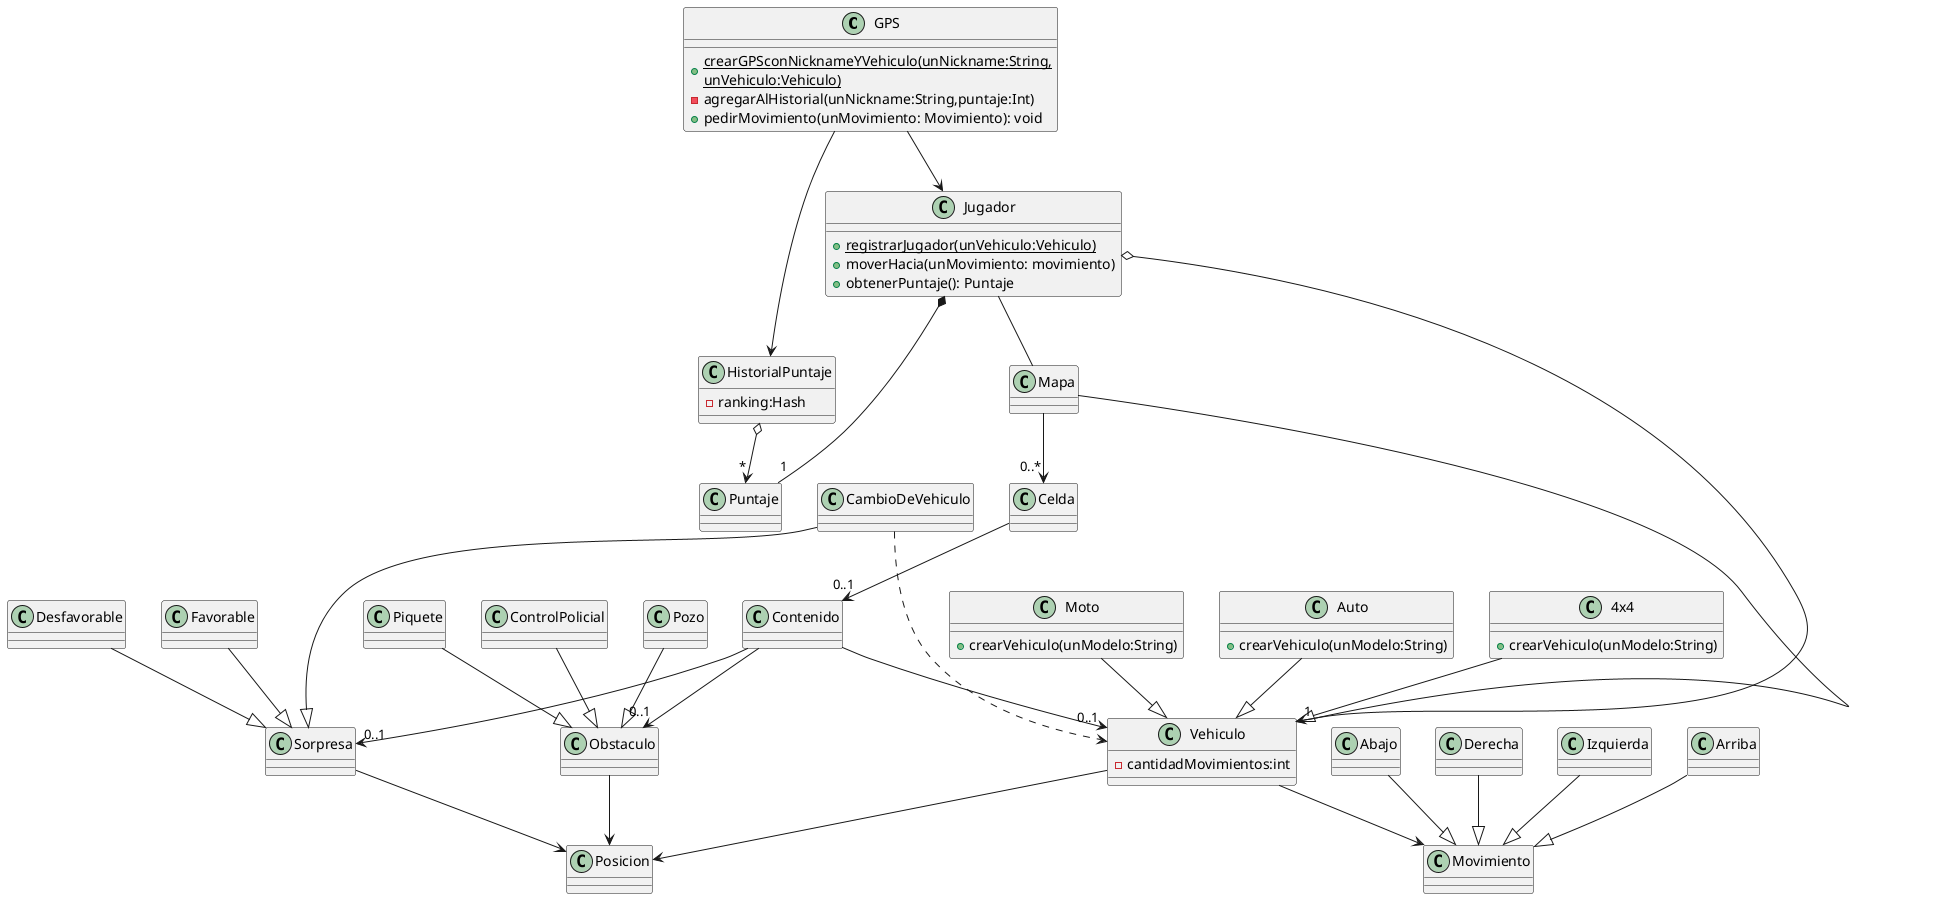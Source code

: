 @startuml
'https://plantuml.com/class-diagram

class GPS{
+{static}crearGPSconNicknameYVehiculo(unNickname:String,\nunVehiculo:Vehiculo)
-agregarAlHistorial(unNickname:String,puntaje:Int)
+pedirMovimiento(unMovimiento: Movimiento): void
}
class Mapa

class Posicion

Sorpresa --> Posicion
Obstaculo --> Posicion
Vehiculo --> Posicion


/'class Turno'/

class Jugador{
/'-nickname:String'/
+{static}registrarJugador(unVehiculo:Vehiculo)
/'¡¡¡¡¡¡VER!!!!!!se puede agregar nickName '/
+moverHacia(unMovimiento: movimiento)
+obtenerPuntaje(): Puntaje
}
/'------------------------------------- '/
class Movimiento

class Arriba
class Abajo
class Derecha
class Izquierda

Arriba --|> Movimiento
Abajo --|> Movimiento
Derecha --|> Movimiento
Izquierda --|> Movimiento
/'------------------------------------- '/

class Vehiculo{
-cantidadMovimientos:int
}



class Moto{
+crearVehiculo(unModelo:String)
}
class Auto{
+crearVehiculo(unModelo:String)
}
class 4x4{
+crearVehiculo(unModelo:String)
}

Moto --|> Vehiculo
Auto --|> Vehiculo
4x4 --|> Vehiculo

/'------------------------------------- '/
class Obstaculo

class Pozo
class Piquete
class ControlPolicial

Pozo --|> Obstaculo
Piquete --|> Obstaculo
ControlPolicial --|> Obstaculo

/'------------------------------------- '/
class Sorpresa

class Favorable
class Desfavorable
class CambioDeVehiculo

Favorable --|> Sorpresa
Desfavorable --|> Sorpresa
CambioDeVehiculo --|> Sorpresa
CambioDeVehiculo ...> Vehiculo


/'------------------------------------- '/
class Puntaje

/'------------------------------------- '/

class Celda{

}

class Contenido {

}

Contenido --> "0..1" Sorpresa
Contenido --> "0..1" Obstaculo
Mapa --> "0..*"Celda
Celda -->"0..1" Contenido


/'------------------------------------- '/
Jugador *---"1" Puntaje
/'Jugador *-- Turno'/
Jugador o--"1" Vehiculo
Jugador -- Mapa
/'------------------------------------- '/
Vehiculo --> Movimiento
/'------------------------------------- '/
GPS--> Jugador
/'------------------------------------- '/

Mapa --> Vehiculo

class HistorialPuntaje{
-ranking:Hash
}

HistorialPuntaje o--> "*" Puntaje

GPS --> HistorialPuntaje

Contenido -->"0..1" Vehiculo

@enduml